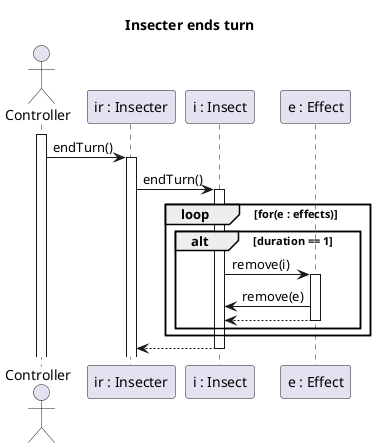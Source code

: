 @startuml Insecter ends turn

title Insecter ends turn

actor Controller
participant "ir : Insecter" as IR
participant "i : Insect" as I
participant "e : Effect" as E

activate Controller
Controller -> IR : endTurn()
activate IR

IR -> I : endTurn()
activate I

loop for(e : effects)
    alt duration == 1
        I -> E : remove(i)
        activate E
        I <- E : remove(e)
        I <-- E
        deactivate E
    end
    deactivate E
end

IR <-- I
deactivate I

@enduml